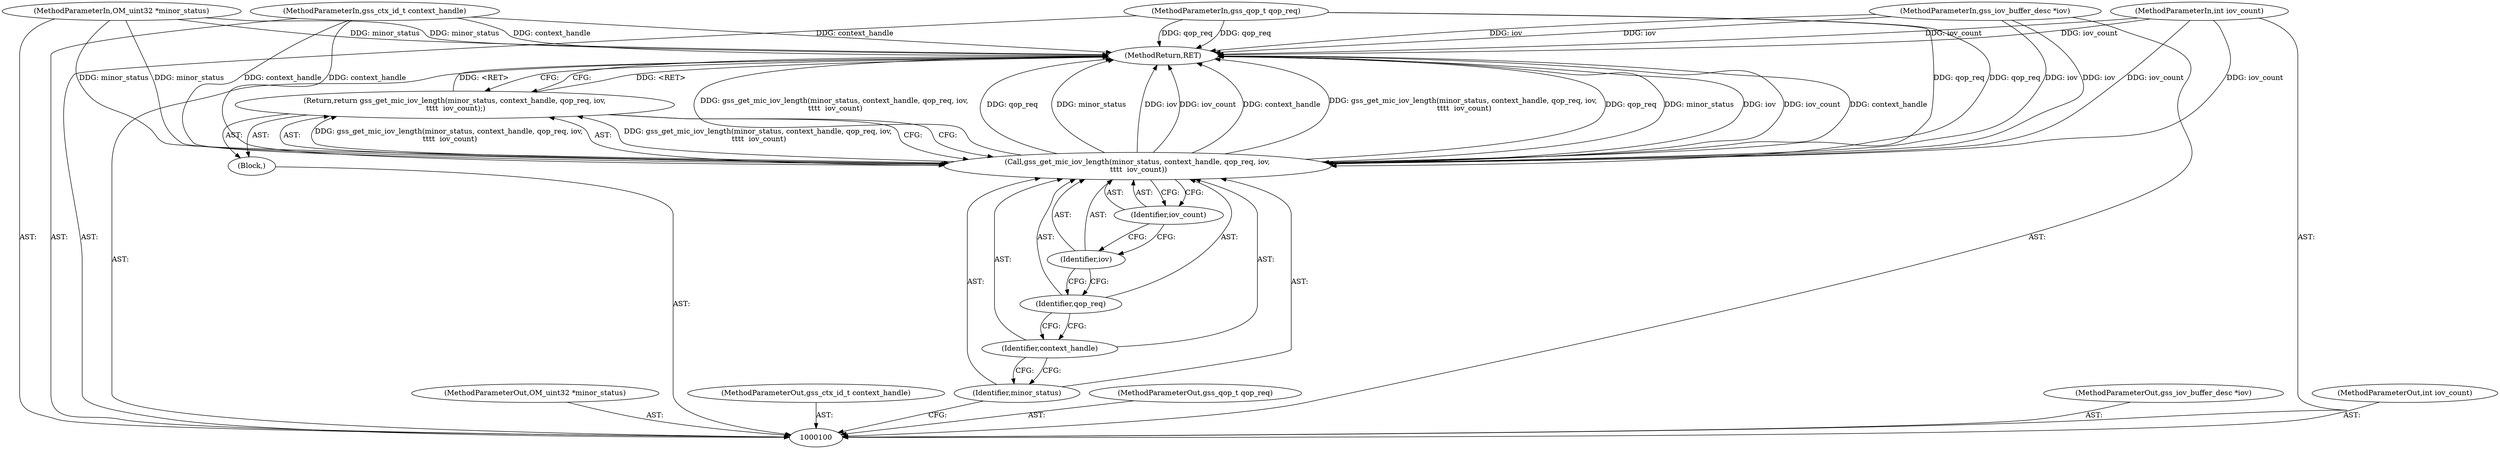 digraph "1_krb5_b51b33f2bc5d1497ddf5bd107f791c101695000d_10" {
"1000114" [label="(MethodReturn,RET)"];
"1000101" [label="(MethodParameterIn,OM_uint32 *minor_status)"];
"1000130" [label="(MethodParameterOut,OM_uint32 *minor_status)"];
"1000102" [label="(MethodParameterIn,gss_ctx_id_t context_handle)"];
"1000131" [label="(MethodParameterOut,gss_ctx_id_t context_handle)"];
"1000103" [label="(MethodParameterIn,gss_qop_t qop_req)"];
"1000132" [label="(MethodParameterOut,gss_qop_t qop_req)"];
"1000104" [label="(MethodParameterIn,gss_iov_buffer_desc *iov)"];
"1000133" [label="(MethodParameterOut,gss_iov_buffer_desc *iov)"];
"1000105" [label="(MethodParameterIn,int iov_count)"];
"1000134" [label="(MethodParameterOut,int iov_count)"];
"1000106" [label="(Block,)"];
"1000108" [label="(Call,gss_get_mic_iov_length(minor_status, context_handle, qop_req, iov,\n \t\t\t\t  iov_count))"];
"1000109" [label="(Identifier,minor_status)"];
"1000107" [label="(Return,return gss_get_mic_iov_length(minor_status, context_handle, qop_req, iov,\n \t\t\t\t  iov_count);)"];
"1000110" [label="(Identifier,context_handle)"];
"1000111" [label="(Identifier,qop_req)"];
"1000112" [label="(Identifier,iov)"];
"1000113" [label="(Identifier,iov_count)"];
"1000114" -> "1000100"  [label="AST: "];
"1000114" -> "1000107"  [label="CFG: "];
"1000108" -> "1000114"  [label="DDG: gss_get_mic_iov_length(minor_status, context_handle, qop_req, iov,\n \t\t\t\t  iov_count)"];
"1000108" -> "1000114"  [label="DDG: qop_req"];
"1000108" -> "1000114"  [label="DDG: minor_status"];
"1000108" -> "1000114"  [label="DDG: iov"];
"1000108" -> "1000114"  [label="DDG: iov_count"];
"1000108" -> "1000114"  [label="DDG: context_handle"];
"1000104" -> "1000114"  [label="DDG: iov"];
"1000105" -> "1000114"  [label="DDG: iov_count"];
"1000103" -> "1000114"  [label="DDG: qop_req"];
"1000102" -> "1000114"  [label="DDG: context_handle"];
"1000101" -> "1000114"  [label="DDG: minor_status"];
"1000107" -> "1000114"  [label="DDG: <RET>"];
"1000101" -> "1000100"  [label="AST: "];
"1000101" -> "1000114"  [label="DDG: minor_status"];
"1000101" -> "1000108"  [label="DDG: minor_status"];
"1000130" -> "1000100"  [label="AST: "];
"1000102" -> "1000100"  [label="AST: "];
"1000102" -> "1000114"  [label="DDG: context_handle"];
"1000102" -> "1000108"  [label="DDG: context_handle"];
"1000131" -> "1000100"  [label="AST: "];
"1000103" -> "1000100"  [label="AST: "];
"1000103" -> "1000114"  [label="DDG: qop_req"];
"1000103" -> "1000108"  [label="DDG: qop_req"];
"1000132" -> "1000100"  [label="AST: "];
"1000104" -> "1000100"  [label="AST: "];
"1000104" -> "1000114"  [label="DDG: iov"];
"1000104" -> "1000108"  [label="DDG: iov"];
"1000133" -> "1000100"  [label="AST: "];
"1000105" -> "1000100"  [label="AST: "];
"1000105" -> "1000114"  [label="DDG: iov_count"];
"1000105" -> "1000108"  [label="DDG: iov_count"];
"1000134" -> "1000100"  [label="AST: "];
"1000106" -> "1000100"  [label="AST: "];
"1000107" -> "1000106"  [label="AST: "];
"1000108" -> "1000107"  [label="AST: "];
"1000108" -> "1000113"  [label="CFG: "];
"1000109" -> "1000108"  [label="AST: "];
"1000110" -> "1000108"  [label="AST: "];
"1000111" -> "1000108"  [label="AST: "];
"1000112" -> "1000108"  [label="AST: "];
"1000113" -> "1000108"  [label="AST: "];
"1000107" -> "1000108"  [label="CFG: "];
"1000108" -> "1000114"  [label="DDG: gss_get_mic_iov_length(minor_status, context_handle, qop_req, iov,\n \t\t\t\t  iov_count)"];
"1000108" -> "1000114"  [label="DDG: qop_req"];
"1000108" -> "1000114"  [label="DDG: minor_status"];
"1000108" -> "1000114"  [label="DDG: iov"];
"1000108" -> "1000114"  [label="DDG: iov_count"];
"1000108" -> "1000114"  [label="DDG: context_handle"];
"1000108" -> "1000107"  [label="DDG: gss_get_mic_iov_length(minor_status, context_handle, qop_req, iov,\n \t\t\t\t  iov_count)"];
"1000101" -> "1000108"  [label="DDG: minor_status"];
"1000102" -> "1000108"  [label="DDG: context_handle"];
"1000103" -> "1000108"  [label="DDG: qop_req"];
"1000104" -> "1000108"  [label="DDG: iov"];
"1000105" -> "1000108"  [label="DDG: iov_count"];
"1000109" -> "1000108"  [label="AST: "];
"1000109" -> "1000100"  [label="CFG: "];
"1000110" -> "1000109"  [label="CFG: "];
"1000107" -> "1000106"  [label="AST: "];
"1000107" -> "1000108"  [label="CFG: "];
"1000108" -> "1000107"  [label="AST: "];
"1000114" -> "1000107"  [label="CFG: "];
"1000107" -> "1000114"  [label="DDG: <RET>"];
"1000108" -> "1000107"  [label="DDG: gss_get_mic_iov_length(minor_status, context_handle, qop_req, iov,\n \t\t\t\t  iov_count)"];
"1000110" -> "1000108"  [label="AST: "];
"1000110" -> "1000109"  [label="CFG: "];
"1000111" -> "1000110"  [label="CFG: "];
"1000111" -> "1000108"  [label="AST: "];
"1000111" -> "1000110"  [label="CFG: "];
"1000112" -> "1000111"  [label="CFG: "];
"1000112" -> "1000108"  [label="AST: "];
"1000112" -> "1000111"  [label="CFG: "];
"1000113" -> "1000112"  [label="CFG: "];
"1000113" -> "1000108"  [label="AST: "];
"1000113" -> "1000112"  [label="CFG: "];
"1000108" -> "1000113"  [label="CFG: "];
}
